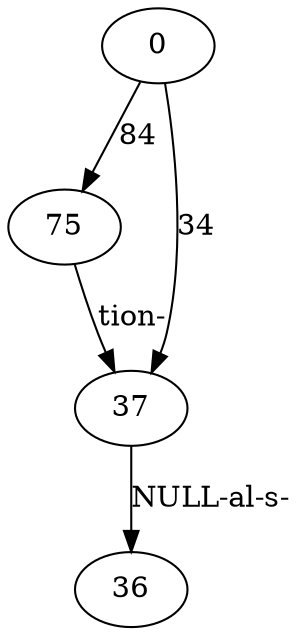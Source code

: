 digraph {
	graph [bb="0,0,129,297"];
	node [label="\N"];
	0	 [height=0.5,
		pos="74,279",
		width=0.75];
	75	 [height=0.5,
		pos="27,192",
		width=0.75];
	0 -> 75	 [label=84,
		lp="61,235.5",
		pos="e,35.875,209.05 64.938,261.61 58.132,249.3 48.689,232.23 40.927,218.19"];
	37	 [height=0.5,
		pos="64,105",
		width=0.75];
	0 -> 37	 [label=34,
		lp="86,192",
		pos="e,70.888,122.44 76.189,260.98 79.104,234.93 83.117,183.7 76,141 75.515,138.09 74.817,135.1 74,132.14"];
	75 -> 37	 [label="tion-",
		lp="61,148.5",
		pos="e,56.762,122.63 34.134,174.61 39.372,162.58 46.596,145.98 52.627,132.13"];
	36	 [height=0.5,
		pos="64,18",
		width=0.75];
	37 -> 36	 [label="NULL-al-s-",
		lp="96.5,61.5",
		pos="e,64,36.175 64,86.799 64,75.163 64,59.548 64,46.237"];
}
